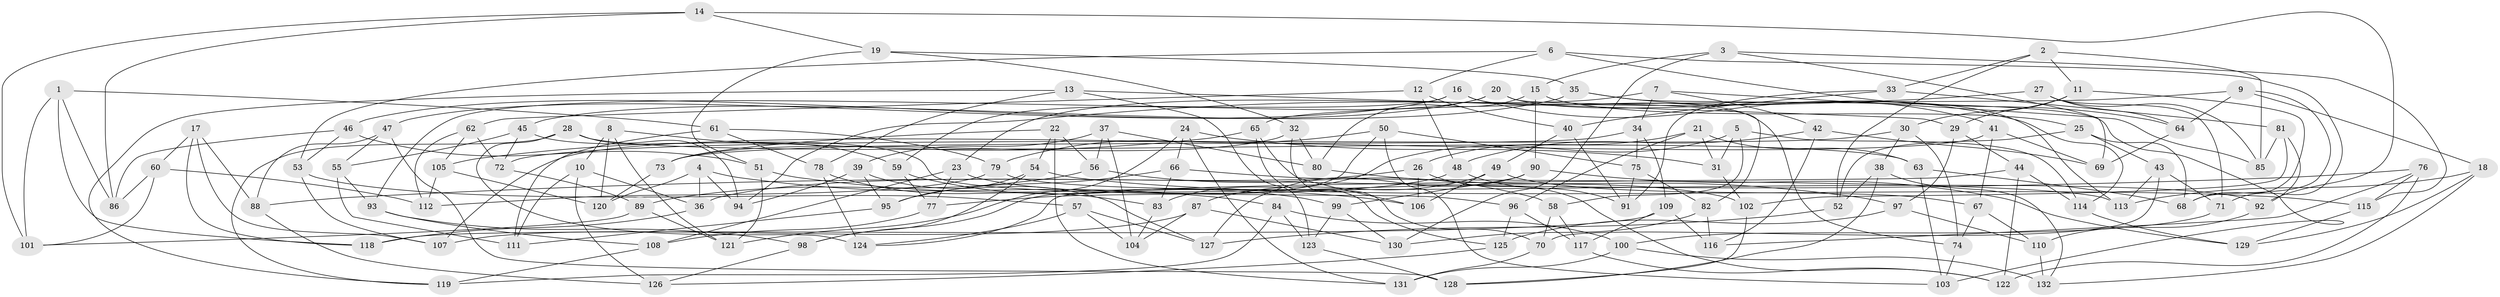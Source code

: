// Generated by graph-tools (version 1.1) at 2025/38/03/09/25 02:38:17]
// undirected, 132 vertices, 264 edges
graph export_dot {
graph [start="1"]
  node [color=gray90,style=filled];
  1;
  2;
  3;
  4;
  5;
  6;
  7;
  8;
  9;
  10;
  11;
  12;
  13;
  14;
  15;
  16;
  17;
  18;
  19;
  20;
  21;
  22;
  23;
  24;
  25;
  26;
  27;
  28;
  29;
  30;
  31;
  32;
  33;
  34;
  35;
  36;
  37;
  38;
  39;
  40;
  41;
  42;
  43;
  44;
  45;
  46;
  47;
  48;
  49;
  50;
  51;
  52;
  53;
  54;
  55;
  56;
  57;
  58;
  59;
  60;
  61;
  62;
  63;
  64;
  65;
  66;
  67;
  68;
  69;
  70;
  71;
  72;
  73;
  74;
  75;
  76;
  77;
  78;
  79;
  80;
  81;
  82;
  83;
  84;
  85;
  86;
  87;
  88;
  89;
  90;
  91;
  92;
  93;
  94;
  95;
  96;
  97;
  98;
  99;
  100;
  101;
  102;
  103;
  104;
  105;
  106;
  107;
  108;
  109;
  110;
  111;
  112;
  113;
  114;
  115;
  116;
  117;
  118;
  119;
  120;
  121;
  122;
  123;
  124;
  125;
  126;
  127;
  128;
  129;
  130;
  131;
  132;
  1 -- 118;
  1 -- 86;
  1 -- 101;
  1 -- 61;
  2 -- 33;
  2 -- 85;
  2 -- 52;
  2 -- 11;
  3 -- 15;
  3 -- 130;
  3 -- 115;
  3 -- 69;
  4 -- 94;
  4 -- 36;
  4 -- 84;
  4 -- 120;
  5 -- 58;
  5 -- 31;
  5 -- 114;
  5 -- 83;
  6 -- 53;
  6 -- 71;
  6 -- 64;
  6 -- 12;
  7 -- 23;
  7 -- 85;
  7 -- 42;
  7 -- 34;
  8 -- 10;
  8 -- 121;
  8 -- 59;
  8 -- 120;
  9 -- 65;
  9 -- 64;
  9 -- 18;
  9 -- 68;
  10 -- 126;
  10 -- 36;
  10 -- 111;
  11 -- 30;
  11 -- 68;
  11 -- 29;
  12 -- 40;
  12 -- 48;
  12 -- 62;
  13 -- 119;
  13 -- 123;
  13 -- 29;
  13 -- 78;
  14 -- 86;
  14 -- 19;
  14 -- 101;
  14 -- 92;
  15 -- 80;
  15 -- 25;
  15 -- 90;
  16 -- 41;
  16 -- 47;
  16 -- 74;
  16 -- 93;
  17 -- 118;
  17 -- 88;
  17 -- 60;
  17 -- 107;
  18 -- 113;
  18 -- 132;
  18 -- 129;
  19 -- 51;
  19 -- 32;
  19 -- 35;
  20 -- 113;
  20 -- 59;
  20 -- 82;
  20 -- 46;
  21 -- 96;
  21 -- 26;
  21 -- 31;
  21 -- 63;
  22 -- 73;
  22 -- 131;
  22 -- 56;
  22 -- 54;
  23 -- 77;
  23 -- 108;
  23 -- 102;
  24 -- 131;
  24 -- 66;
  24 -- 121;
  24 -- 31;
  25 -- 43;
  25 -- 68;
  25 -- 52;
  26 -- 106;
  26 -- 36;
  26 -- 122;
  27 -- 85;
  27 -- 71;
  27 -- 94;
  27 -- 64;
  28 -- 124;
  28 -- 94;
  28 -- 119;
  28 -- 63;
  29 -- 97;
  29 -- 44;
  30 -- 74;
  30 -- 72;
  30 -- 38;
  31 -- 102;
  32 -- 80;
  32 -- 73;
  32 -- 70;
  33 -- 81;
  33 -- 40;
  33 -- 91;
  34 -- 73;
  34 -- 109;
  34 -- 75;
  35 -- 114;
  35 -- 103;
  35 -- 45;
  36 -- 118;
  37 -- 39;
  37 -- 56;
  37 -- 80;
  37 -- 104;
  38 -- 128;
  38 -- 132;
  38 -- 52;
  39 -- 94;
  39 -- 95;
  39 -- 127;
  40 -- 49;
  40 -- 91;
  41 -- 67;
  41 -- 69;
  41 -- 107;
  42 -- 116;
  42 -- 48;
  42 -- 69;
  43 -- 70;
  43 -- 71;
  43 -- 113;
  44 -- 114;
  44 -- 122;
  44 -- 124;
  45 -- 55;
  45 -- 72;
  45 -- 96;
  46 -- 53;
  46 -- 51;
  46 -- 86;
  47 -- 88;
  47 -- 55;
  47 -- 128;
  48 -- 91;
  48 -- 77;
  49 -- 67;
  49 -- 87;
  49 -- 106;
  50 -- 103;
  50 -- 98;
  50 -- 79;
  50 -- 75;
  51 -- 121;
  51 -- 106;
  52 -- 127;
  53 -- 107;
  53 -- 57;
  54 -- 115;
  54 -- 98;
  54 -- 95;
  55 -- 93;
  55 -- 111;
  56 -- 89;
  56 -- 58;
  57 -- 127;
  57 -- 104;
  57 -- 124;
  58 -- 117;
  58 -- 70;
  59 -- 99;
  59 -- 77;
  60 -- 112;
  60 -- 101;
  60 -- 86;
  61 -- 78;
  61 -- 79;
  61 -- 111;
  62 -- 112;
  62 -- 105;
  62 -- 72;
  63 -- 103;
  63 -- 68;
  64 -- 69;
  65 -- 105;
  65 -- 125;
  65 -- 106;
  66 -- 95;
  66 -- 83;
  66 -- 113;
  67 -- 110;
  67 -- 74;
  70 -- 131;
  71 -- 100;
  72 -- 89;
  73 -- 120;
  74 -- 103;
  75 -- 91;
  75 -- 82;
  76 -- 116;
  76 -- 88;
  76 -- 122;
  76 -- 115;
  77 -- 108;
  78 -- 83;
  78 -- 124;
  79 -- 112;
  79 -- 92;
  80 -- 97;
  81 -- 85;
  81 -- 92;
  81 -- 102;
  82 -- 116;
  82 -- 130;
  83 -- 104;
  84 -- 100;
  84 -- 123;
  84 -- 119;
  87 -- 107;
  87 -- 104;
  87 -- 130;
  88 -- 126;
  89 -- 121;
  89 -- 101;
  90 -- 127;
  90 -- 129;
  90 -- 99;
  92 -- 110;
  93 -- 108;
  93 -- 98;
  95 -- 111;
  96 -- 125;
  96 -- 117;
  97 -- 110;
  97 -- 125;
  98 -- 126;
  99 -- 123;
  99 -- 130;
  100 -- 131;
  100 -- 132;
  102 -- 128;
  105 -- 112;
  105 -- 120;
  108 -- 119;
  109 -- 116;
  109 -- 118;
  109 -- 117;
  110 -- 132;
  114 -- 129;
  115 -- 129;
  117 -- 122;
  123 -- 128;
  125 -- 126;
}
